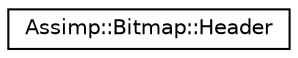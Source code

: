 digraph "Graphical Class Hierarchy"
{
  edge [fontname="Helvetica",fontsize="10",labelfontname="Helvetica",labelfontsize="10"];
  node [fontname="Helvetica",fontsize="10",shape=record];
  rankdir="LR";
  Node1 [label="Assimp::Bitmap::Header",height=0.2,width=0.4,color="black", fillcolor="white", style="filled",URL="$struct_assimp_1_1_bitmap_1_1_header.html"];
}
